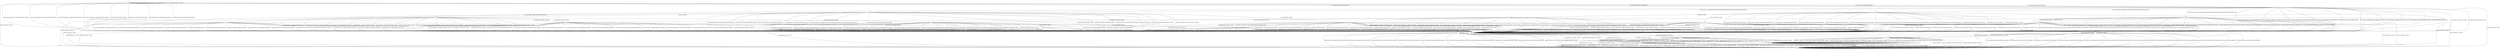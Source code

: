 digraph g {

	s0 [shape="circle" label="s0"];
	s1 [shape="circle" label="s1"];
	s2 [shape="circle" label="s2"];
	s3 [shape="circle" label="s3"];
	s4 [shape="circle" label="s4"];
	s5 [shape="circle" label="s5"];
	s6 [shape="circle" label="s6"];
	s7 [shape="circle" label="s7"];
	s8 [shape="circle" label="s8"];
	s9 [shape="circle" label="s9"];
	s10 [shape="circle" label="s10"];
	s11 [shape="circle" label="s11"];
	s12 [shape="circle" label="s12"];
	s13 [shape="circle" label="s13"];
	s14 [shape="circle" label="s14"];
	s15 [shape="circle" label="s15"];
	s16 [shape="circle" label="s16"];
	s17 [shape="circle" label="s17"];
	s18 [shape="circle" label="s18"];
	s19 [shape="circle" label="s19"];
	s20 [shape="circle" label="s20"];
	s21 [shape="circle" label="s21"];
	s22 [shape="circle" label="s22"];
	s23 [shape="circle" label="s23"];
	s0 -> s2 [label="ECDH_CLIENT_HELLO / HELLO_VERIFY_REQUEST"];
	s0 -> s4 [label="ECDH_CLIENT_KEY_EXCHANGE / Alert(FATAL,UNEXPECTED_MESSAGE)"];
	s0 -> s2 [label="DH_CLIENT_HELLO / HELLO_VERIFY_REQUEST"];
	s0 -> s4 [label="DH_CLIENT_KEY_EXCHANGE / Alert(FATAL,UNEXPECTED_MESSAGE)"];
	s0 -> s2 [label="PSK_CLIENT_HELLO / HELLO_VERIFY_REQUEST"];
	s0 -> s4 [label="PSK_CLIENT_KEY_EXCHANGE / Alert(FATAL,UNEXPECTED_MESSAGE)"];
	s0 -> s2 [label="RSA_CLIENT_HELLO / HELLO_VERIFY_REQUEST"];
	s0 -> s4 [label="RSA_CLIENT_KEY_EXCHANGE / Alert(FATAL,UNEXPECTED_MESSAGE)"];
	s0 -> s1 [label="CHANGE_CIPHER_SPEC / TIMEOUT"];
	s0 -> s4 [label="FINISHED / Alert(FATAL,INTERNAL_ERROR)"];
	s0 -> s0 [label="APPLICATION / Alert(FATAL,UNEXPECTED_MESSAGE)"];
	s0 -> s4 [label="CERTIFICATE / Alert(FATAL,UNEXPECTED_MESSAGE)"];
	s0 -> s4 [label="EMPTY_CERTIFICATE / Alert(FATAL,UNEXPECTED_MESSAGE)"];
	s0 -> s4 [label="CERTIFICATE_VERIFY / Alert(FATAL,UNEXPECTED_MESSAGE)"];
	s0 -> s0 [label="Alert(WARNING,CLOSE_NOTIFY) / TIMEOUT"];
	s0 -> s0 [label="Alert(FATAL,UNEXPECTED_MESSAGE) / TIMEOUT"];
	s1 -> s1 [label="ECDH_CLIENT_HELLO / TIMEOUT"];
	s1 -> s1 [label="ECDH_CLIENT_KEY_EXCHANGE / TIMEOUT"];
	s1 -> s1 [label="DH_CLIENT_HELLO / TIMEOUT"];
	s1 -> s1 [label="DH_CLIENT_KEY_EXCHANGE / TIMEOUT"];
	s1 -> s1 [label="PSK_CLIENT_HELLO / TIMEOUT"];
	s1 -> s1 [label="PSK_CLIENT_KEY_EXCHANGE / TIMEOUT"];
	s1 -> s1 [label="RSA_CLIENT_HELLO / TIMEOUT"];
	s1 -> s1 [label="RSA_CLIENT_KEY_EXCHANGE / TIMEOUT"];
	s1 -> s1 [label="CHANGE_CIPHER_SPEC / TIMEOUT"];
	s1 -> s1 [label="FINISHED / TIMEOUT"];
	s1 -> s1 [label="APPLICATION / TIMEOUT"];
	s1 -> s1 [label="CERTIFICATE / TIMEOUT"];
	s1 -> s1 [label="EMPTY_CERTIFICATE / TIMEOUT"];
	s1 -> s1 [label="CERTIFICATE_VERIFY / TIMEOUT"];
	s1 -> s1 [label="Alert(WARNING,CLOSE_NOTIFY) / TIMEOUT"];
	s1 -> s1 [label="Alert(FATAL,UNEXPECTED_MESSAGE) / TIMEOUT"];
	s2 -> s3 [label="ECDH_CLIENT_HELLO / SERVER_HELLO,CERTIFICATE,ECDHE_SERVER_KEY_EXCHANGE,CERTIFICATE_REQUEST,SERVER_HELLO_DONE"];
	s2 -> s4 [label="ECDH_CLIENT_KEY_EXCHANGE / Alert(FATAL,UNEXPECTED_MESSAGE)"];
	s2 -> s7 [label="DH_CLIENT_HELLO / SERVER_HELLO,CERTIFICATE,DHE_SERVER_KEY_EXCHANGE,CERTIFICATE_REQUEST,SERVER_HELLO_DONE"];
	s2 -> s4 [label="DH_CLIENT_KEY_EXCHANGE / Alert(FATAL,UNEXPECTED_MESSAGE)"];
	s2 -> s5 [label="PSK_CLIENT_HELLO / SERVER_HELLO,SERVER_HELLO_DONE"];
	s2 -> s4 [label="PSK_CLIENT_KEY_EXCHANGE / Alert(FATAL,UNEXPECTED_MESSAGE)"];
	s2 -> s14 [label="RSA_CLIENT_HELLO / SERVER_HELLO,CERTIFICATE,CERTIFICATE_REQUEST,SERVER_HELLO_DONE"];
	s2 -> s4 [label="RSA_CLIENT_KEY_EXCHANGE / Alert(FATAL,UNEXPECTED_MESSAGE)"];
	s2 -> s1 [label="CHANGE_CIPHER_SPEC / TIMEOUT"];
	s2 -> s4 [label="FINISHED / Alert(FATAL,INTERNAL_ERROR)"];
	s2 -> s4 [label="APPLICATION / Alert(FATAL,UNEXPECTED_MESSAGE)"];
	s2 -> s4 [label="CERTIFICATE / Alert(FATAL,UNEXPECTED_MESSAGE)"];
	s2 -> s4 [label="EMPTY_CERTIFICATE / Alert(FATAL,UNEXPECTED_MESSAGE)"];
	s2 -> s4 [label="CERTIFICATE_VERIFY / Alert(FATAL,UNEXPECTED_MESSAGE)"];
	s2 -> s4 [label="Alert(WARNING,CLOSE_NOTIFY) / TIMEOUT"];
	s2 -> s4 [label="Alert(FATAL,UNEXPECTED_MESSAGE) / TIMEOUT"];
	s3 -> s4 [label="ECDH_CLIENT_HELLO / Alert(FATAL,UNEXPECTED_MESSAGE)"];
	s3 -> s4 [label="ECDH_CLIENT_KEY_EXCHANGE / Alert(FATAL,UNEXPECTED_MESSAGE)"];
	s3 -> s4 [label="DH_CLIENT_HELLO / Alert(FATAL,UNEXPECTED_MESSAGE)"];
	s3 -> s4 [label="DH_CLIENT_KEY_EXCHANGE / Alert(FATAL,UNEXPECTED_MESSAGE)"];
	s3 -> s4 [label="PSK_CLIENT_HELLO / Alert(FATAL,UNEXPECTED_MESSAGE)"];
	s3 -> s4 [label="PSK_CLIENT_KEY_EXCHANGE / Alert(FATAL,UNEXPECTED_MESSAGE)"];
	s3 -> s4 [label="RSA_CLIENT_HELLO / Alert(FATAL,UNEXPECTED_MESSAGE)"];
	s3 -> s4 [label="RSA_CLIENT_KEY_EXCHANGE / Alert(FATAL,UNEXPECTED_MESSAGE)"];
	s3 -> s1 [label="CHANGE_CIPHER_SPEC / TIMEOUT"];
	s3 -> s4 [label="FINISHED / Alert(FATAL,INTERNAL_ERROR)"];
	s3 -> s4 [label="APPLICATION / Alert(FATAL,UNEXPECTED_MESSAGE)"];
	s3 -> s6 [label="CERTIFICATE / TIMEOUT"];
	s3 -> s6 [label="EMPTY_CERTIFICATE / TIMEOUT"];
	s3 -> s4 [label="CERTIFICATE_VERIFY / Alert(FATAL,UNEXPECTED_MESSAGE)"];
	s3 -> s4 [label="Alert(WARNING,CLOSE_NOTIFY) / TIMEOUT"];
	s3 -> s4 [label="Alert(FATAL,UNEXPECTED_MESSAGE) / TIMEOUT"];
	s4 -> s4 [label="ECDH_CLIENT_HELLO / TIMEOUT"];
	s4 -> s4 [label="ECDH_CLIENT_KEY_EXCHANGE / TIMEOUT"];
	s4 -> s4 [label="DH_CLIENT_HELLO / TIMEOUT"];
	s4 -> s4 [label="DH_CLIENT_KEY_EXCHANGE / TIMEOUT"];
	s4 -> s4 [label="PSK_CLIENT_HELLO / TIMEOUT"];
	s4 -> s4 [label="PSK_CLIENT_KEY_EXCHANGE / TIMEOUT"];
	s4 -> s4 [label="RSA_CLIENT_HELLO / TIMEOUT"];
	s4 -> s4 [label="RSA_CLIENT_KEY_EXCHANGE / TIMEOUT"];
	s4 -> s1 [label="CHANGE_CIPHER_SPEC / TIMEOUT"];
	s4 -> s4 [label="FINISHED / TIMEOUT"];
	s4 -> s4 [label="APPLICATION / Alert(FATAL,UNEXPECTED_MESSAGE)"];
	s4 -> s4 [label="CERTIFICATE / TIMEOUT"];
	s4 -> s4 [label="EMPTY_CERTIFICATE / TIMEOUT"];
	s4 -> s4 [label="CERTIFICATE_VERIFY / TIMEOUT"];
	s4 -> s4 [label="Alert(WARNING,CLOSE_NOTIFY) / TIMEOUT"];
	s4 -> s4 [label="Alert(FATAL,UNEXPECTED_MESSAGE) / TIMEOUT"];
	s5 -> s4 [label="ECDH_CLIENT_HELLO / Alert(FATAL,UNEXPECTED_MESSAGE)"];
	s5 -> s4 [label="ECDH_CLIENT_KEY_EXCHANGE / Alert(FATAL,DECODE_ERROR)"];
	s5 -> s4 [label="DH_CLIENT_HELLO / Alert(FATAL,UNEXPECTED_MESSAGE)"];
	s5 -> s4 [label="DH_CLIENT_KEY_EXCHANGE / Alert(FATAL,DECODE_ERROR)"];
	s5 -> s4 [label="PSK_CLIENT_HELLO / Alert(FATAL,UNEXPECTED_MESSAGE)"];
	s5 -> s8 [label="PSK_CLIENT_KEY_EXCHANGE / TIMEOUT"];
	s5 -> s4 [label="RSA_CLIENT_HELLO / Alert(FATAL,UNEXPECTED_MESSAGE)"];
	s5 -> s4 [label="RSA_CLIENT_KEY_EXCHANGE / Alert(FATAL,DECODE_ERROR)"];
	s5 -> s1 [label="CHANGE_CIPHER_SPEC / TIMEOUT"];
	s5 -> s4 [label="FINISHED / Alert(FATAL,INTERNAL_ERROR)"];
	s5 -> s4 [label="APPLICATION / Alert(FATAL,UNEXPECTED_MESSAGE)"];
	s5 -> s4 [label="CERTIFICATE / Alert(FATAL,UNEXPECTED_MESSAGE)"];
	s5 -> s4 [label="EMPTY_CERTIFICATE / Alert(FATAL,UNEXPECTED_MESSAGE)"];
	s5 -> s4 [label="CERTIFICATE_VERIFY / Alert(FATAL,UNEXPECTED_MESSAGE)"];
	s5 -> s4 [label="Alert(WARNING,CLOSE_NOTIFY) / TIMEOUT"];
	s5 -> s4 [label="Alert(FATAL,UNEXPECTED_MESSAGE) / TIMEOUT"];
	s6 -> s4 [label="ECDH_CLIENT_HELLO / Alert(FATAL,UNEXPECTED_MESSAGE)"];
	s6 -> s20 [label="ECDH_CLIENT_KEY_EXCHANGE / TIMEOUT"];
	s6 -> s4 [label="DH_CLIENT_HELLO / Alert(FATAL,UNEXPECTED_MESSAGE)"];
	s6 -> s4 [label="DH_CLIENT_KEY_EXCHANGE / Alert(FATAL,DECODE_ERROR)"];
	s6 -> s4 [label="PSK_CLIENT_HELLO / Alert(FATAL,UNEXPECTED_MESSAGE)"];
	s6 -> s4 [label="PSK_CLIENT_KEY_EXCHANGE / Alert(FATAL,DECODE_ERROR)"];
	s6 -> s4 [label="RSA_CLIENT_HELLO / Alert(FATAL,UNEXPECTED_MESSAGE)"];
	s6 -> s4 [label="RSA_CLIENT_KEY_EXCHANGE / Alert(FATAL,DECODE_ERROR)"];
	s6 -> s1 [label="CHANGE_CIPHER_SPEC / TIMEOUT"];
	s6 -> s4 [label="FINISHED / Alert(FATAL,INTERNAL_ERROR)"];
	s6 -> s4 [label="APPLICATION / Alert(FATAL,UNEXPECTED_MESSAGE)"];
	s6 -> s4 [label="CERTIFICATE / Alert(FATAL,UNEXPECTED_MESSAGE)"];
	s6 -> s4 [label="EMPTY_CERTIFICATE / Alert(FATAL,UNEXPECTED_MESSAGE)"];
	s6 -> s4 [label="CERTIFICATE_VERIFY / Alert(FATAL,UNEXPECTED_MESSAGE)"];
	s6 -> s4 [label="Alert(WARNING,CLOSE_NOTIFY) / TIMEOUT"];
	s6 -> s4 [label="Alert(FATAL,UNEXPECTED_MESSAGE) / TIMEOUT"];
	s7 -> s4 [label="ECDH_CLIENT_HELLO / Alert(FATAL,UNEXPECTED_MESSAGE)"];
	s7 -> s4 [label="ECDH_CLIENT_KEY_EXCHANGE / Alert(FATAL,UNEXPECTED_MESSAGE)"];
	s7 -> s4 [label="DH_CLIENT_HELLO / Alert(FATAL,UNEXPECTED_MESSAGE)"];
	s7 -> s4 [label="DH_CLIENT_KEY_EXCHANGE / Alert(FATAL,UNEXPECTED_MESSAGE)"];
	s7 -> s4 [label="PSK_CLIENT_HELLO / Alert(FATAL,UNEXPECTED_MESSAGE)"];
	s7 -> s4 [label="PSK_CLIENT_KEY_EXCHANGE / Alert(FATAL,UNEXPECTED_MESSAGE)"];
	s7 -> s4 [label="RSA_CLIENT_HELLO / Alert(FATAL,UNEXPECTED_MESSAGE)"];
	s7 -> s4 [label="RSA_CLIENT_KEY_EXCHANGE / Alert(FATAL,UNEXPECTED_MESSAGE)"];
	s7 -> s1 [label="CHANGE_CIPHER_SPEC / TIMEOUT"];
	s7 -> s4 [label="FINISHED / Alert(FATAL,INTERNAL_ERROR)"];
	s7 -> s4 [label="APPLICATION / Alert(FATAL,UNEXPECTED_MESSAGE)"];
	s7 -> s12 [label="CERTIFICATE / TIMEOUT"];
	s7 -> s9 [label="EMPTY_CERTIFICATE / TIMEOUT"];
	s7 -> s4 [label="CERTIFICATE_VERIFY / Alert(FATAL,UNEXPECTED_MESSAGE)"];
	s7 -> s4 [label="Alert(WARNING,CLOSE_NOTIFY) / TIMEOUT"];
	s7 -> s4 [label="Alert(FATAL,UNEXPECTED_MESSAGE) / TIMEOUT"];
	s8 -> s4 [label="ECDH_CLIENT_HELLO / Alert(FATAL,UNEXPECTED_MESSAGE)"];
	s8 -> s4 [label="ECDH_CLIENT_KEY_EXCHANGE / Alert(FATAL,UNEXPECTED_MESSAGE)"];
	s8 -> s4 [label="DH_CLIENT_HELLO / Alert(FATAL,UNEXPECTED_MESSAGE)"];
	s8 -> s4 [label="DH_CLIENT_KEY_EXCHANGE / Alert(FATAL,UNEXPECTED_MESSAGE)"];
	s8 -> s4 [label="PSK_CLIENT_HELLO / Alert(FATAL,UNEXPECTED_MESSAGE)"];
	s8 -> s4 [label="PSK_CLIENT_KEY_EXCHANGE / Alert(FATAL,UNEXPECTED_MESSAGE)"];
	s8 -> s4 [label="RSA_CLIENT_HELLO / Alert(FATAL,UNEXPECTED_MESSAGE)"];
	s8 -> s4 [label="RSA_CLIENT_KEY_EXCHANGE / Alert(FATAL,UNEXPECTED_MESSAGE)"];
	s8 -> s11 [label="CHANGE_CIPHER_SPEC / TIMEOUT"];
	s8 -> s4 [label="FINISHED / Alert(FATAL,UNEXPECTED_MESSAGE)"];
	s8 -> s4 [label="APPLICATION / Alert(FATAL,UNEXPECTED_MESSAGE)"];
	s8 -> s4 [label="CERTIFICATE / Alert(FATAL,UNEXPECTED_MESSAGE)"];
	s8 -> s4 [label="EMPTY_CERTIFICATE / Alert(FATAL,UNEXPECTED_MESSAGE)"];
	s8 -> s4 [label="CERTIFICATE_VERIFY / Alert(FATAL,UNEXPECTED_MESSAGE)"];
	s8 -> s4 [label="Alert(WARNING,CLOSE_NOTIFY) / TIMEOUT"];
	s8 -> s4 [label="Alert(FATAL,UNEXPECTED_MESSAGE) / TIMEOUT"];
	s9 -> s4 [label="ECDH_CLIENT_HELLO / Alert(FATAL,UNEXPECTED_MESSAGE)"];
	s9 -> s4 [label="ECDH_CLIENT_KEY_EXCHANGE / Alert(FATAL,DECODE_ERROR)"];
	s9 -> s4 [label="DH_CLIENT_HELLO / Alert(FATAL,UNEXPECTED_MESSAGE)"];
	s9 -> s20 [label="DH_CLIENT_KEY_EXCHANGE / TIMEOUT"];
	s9 -> s4 [label="PSK_CLIENT_HELLO / Alert(FATAL,UNEXPECTED_MESSAGE)"];
	s9 -> s10 [label="PSK_CLIENT_KEY_EXCHANGE / TIMEOUT"];
	s9 -> s4 [label="RSA_CLIENT_HELLO / Alert(FATAL,UNEXPECTED_MESSAGE)"];
	s9 -> s10 [label="RSA_CLIENT_KEY_EXCHANGE / TIMEOUT"];
	s9 -> s1 [label="CHANGE_CIPHER_SPEC / TIMEOUT"];
	s9 -> s4 [label="FINISHED / Alert(FATAL,INTERNAL_ERROR)"];
	s9 -> s4 [label="APPLICATION / Alert(FATAL,UNEXPECTED_MESSAGE)"];
	s9 -> s4 [label="CERTIFICATE / Alert(FATAL,UNEXPECTED_MESSAGE)"];
	s9 -> s4 [label="EMPTY_CERTIFICATE / Alert(FATAL,UNEXPECTED_MESSAGE)"];
	s9 -> s4 [label="CERTIFICATE_VERIFY / Alert(FATAL,UNEXPECTED_MESSAGE)"];
	s9 -> s4 [label="Alert(WARNING,CLOSE_NOTIFY) / TIMEOUT"];
	s9 -> s4 [label="Alert(FATAL,UNEXPECTED_MESSAGE) / TIMEOUT"];
	s10 -> s4 [label="ECDH_CLIENT_HELLO / Alert(FATAL,UNEXPECTED_MESSAGE)"];
	s10 -> s4 [label="ECDH_CLIENT_KEY_EXCHANGE / Alert(FATAL,UNEXPECTED_MESSAGE)"];
	s10 -> s4 [label="DH_CLIENT_HELLO / Alert(FATAL,UNEXPECTED_MESSAGE)"];
	s10 -> s4 [label="DH_CLIENT_KEY_EXCHANGE / Alert(FATAL,UNEXPECTED_MESSAGE)"];
	s10 -> s4 [label="PSK_CLIENT_HELLO / Alert(FATAL,UNEXPECTED_MESSAGE)"];
	s10 -> s4 [label="PSK_CLIENT_KEY_EXCHANGE / Alert(FATAL,UNEXPECTED_MESSAGE)"];
	s10 -> s4 [label="RSA_CLIENT_HELLO / Alert(FATAL,UNEXPECTED_MESSAGE)"];
	s10 -> s4 [label="RSA_CLIENT_KEY_EXCHANGE / Alert(FATAL,UNEXPECTED_MESSAGE)"];
	s10 -> s1 [label="CHANGE_CIPHER_SPEC / TIMEOUT"];
	s10 -> s4 [label="FINISHED / Alert(FATAL,UNEXPECTED_MESSAGE)"];
	s10 -> s4 [label="APPLICATION / Alert(FATAL,UNEXPECTED_MESSAGE)"];
	s10 -> s4 [label="CERTIFICATE / Alert(FATAL,UNEXPECTED_MESSAGE)"];
	s10 -> s4 [label="EMPTY_CERTIFICATE / Alert(FATAL,UNEXPECTED_MESSAGE)"];
	s10 -> s4 [label="CERTIFICATE_VERIFY / Alert(FATAL,UNEXPECTED_MESSAGE)"];
	s10 -> s4 [label="Alert(WARNING,CLOSE_NOTIFY) / TIMEOUT"];
	s10 -> s4 [label="Alert(FATAL,UNEXPECTED_MESSAGE) / TIMEOUT"];
	s11 -> s1 [label="ECDH_CLIENT_HELLO / Alert(FATAL,UNEXPECTED_MESSAGE)"];
	s11 -> s1 [label="ECDH_CLIENT_KEY_EXCHANGE / Alert(FATAL,UNEXPECTED_MESSAGE)"];
	s11 -> s1 [label="DH_CLIENT_HELLO / Alert(FATAL,UNEXPECTED_MESSAGE)"];
	s11 -> s1 [label="DH_CLIENT_KEY_EXCHANGE / Alert(FATAL,UNEXPECTED_MESSAGE)"];
	s11 -> s1 [label="PSK_CLIENT_HELLO / Alert(FATAL,UNEXPECTED_MESSAGE)"];
	s11 -> s1 [label="PSK_CLIENT_KEY_EXCHANGE / Alert(FATAL,UNEXPECTED_MESSAGE)"];
	s11 -> s1 [label="RSA_CLIENT_HELLO / Alert(FATAL,UNEXPECTED_MESSAGE)"];
	s11 -> s1 [label="RSA_CLIENT_KEY_EXCHANGE / Alert(FATAL,UNEXPECTED_MESSAGE)"];
	s11 -> s1 [label="CHANGE_CIPHER_SPEC / TIMEOUT"];
	s11 -> s18 [label="FINISHED / CHANGE_CIPHER_SPEC,FINISHED"];
	s11 -> s11 [label="APPLICATION / TIMEOUT"];
	s11 -> s1 [label="CERTIFICATE / Alert(FATAL,UNEXPECTED_MESSAGE)"];
	s11 -> s1 [label="EMPTY_CERTIFICATE / Alert(FATAL,UNEXPECTED_MESSAGE)"];
	s11 -> s1 [label="CERTIFICATE_VERIFY / Alert(FATAL,UNEXPECTED_MESSAGE)"];
	s11 -> s23 [label="Alert(WARNING,CLOSE_NOTIFY) / TIMEOUT"];
	s11 -> s23 [label="Alert(FATAL,UNEXPECTED_MESSAGE) / TIMEOUT"];
	s12 -> s4 [label="ECDH_CLIENT_HELLO / Alert(FATAL,UNEXPECTED_MESSAGE)"];
	s12 -> s4 [label="ECDH_CLIENT_KEY_EXCHANGE / Alert(FATAL,DECODE_ERROR)"];
	s12 -> s4 [label="DH_CLIENT_HELLO / Alert(FATAL,UNEXPECTED_MESSAGE)"];
	s12 -> s17 [label="DH_CLIENT_KEY_EXCHANGE / TIMEOUT"];
	s12 -> s4 [label="PSK_CLIENT_HELLO / Alert(FATAL,UNEXPECTED_MESSAGE)"];
	s12 -> s13 [label="PSK_CLIENT_KEY_EXCHANGE / TIMEOUT"];
	s12 -> s4 [label="RSA_CLIENT_HELLO / Alert(FATAL,UNEXPECTED_MESSAGE)"];
	s12 -> s13 [label="RSA_CLIENT_KEY_EXCHANGE / TIMEOUT"];
	s12 -> s1 [label="CHANGE_CIPHER_SPEC / TIMEOUT"];
	s12 -> s4 [label="FINISHED / Alert(FATAL,INTERNAL_ERROR)"];
	s12 -> s4 [label="APPLICATION / Alert(FATAL,UNEXPECTED_MESSAGE)"];
	s12 -> s4 [label="CERTIFICATE / Alert(FATAL,UNEXPECTED_MESSAGE)"];
	s12 -> s4 [label="EMPTY_CERTIFICATE / Alert(FATAL,UNEXPECTED_MESSAGE)"];
	s12 -> s4 [label="CERTIFICATE_VERIFY / Alert(FATAL,UNEXPECTED_MESSAGE)"];
	s12 -> s4 [label="Alert(WARNING,CLOSE_NOTIFY) / TIMEOUT"];
	s12 -> s4 [label="Alert(FATAL,UNEXPECTED_MESSAGE) / TIMEOUT"];
	s13 -> s4 [label="ECDH_CLIENT_HELLO / Alert(FATAL,UNEXPECTED_MESSAGE)"];
	s13 -> s4 [label="ECDH_CLIENT_KEY_EXCHANGE / Alert(FATAL,UNEXPECTED_MESSAGE)"];
	s13 -> s4 [label="DH_CLIENT_HELLO / Alert(FATAL,UNEXPECTED_MESSAGE)"];
	s13 -> s4 [label="DH_CLIENT_KEY_EXCHANGE / Alert(FATAL,UNEXPECTED_MESSAGE)"];
	s13 -> s4 [label="PSK_CLIENT_HELLO / Alert(FATAL,UNEXPECTED_MESSAGE)"];
	s13 -> s4 [label="PSK_CLIENT_KEY_EXCHANGE / Alert(FATAL,UNEXPECTED_MESSAGE)"];
	s13 -> s4 [label="RSA_CLIENT_HELLO / Alert(FATAL,UNEXPECTED_MESSAGE)"];
	s13 -> s4 [label="RSA_CLIENT_KEY_EXCHANGE / Alert(FATAL,UNEXPECTED_MESSAGE)"];
	s13 -> s1 [label="CHANGE_CIPHER_SPEC / TIMEOUT"];
	s13 -> s4 [label="FINISHED / Alert(FATAL,UNEXPECTED_MESSAGE)"];
	s13 -> s4 [label="APPLICATION / Alert(FATAL,UNEXPECTED_MESSAGE)"];
	s13 -> s4 [label="CERTIFICATE / Alert(FATAL,UNEXPECTED_MESSAGE)"];
	s13 -> s4 [label="EMPTY_CERTIFICATE / Alert(FATAL,UNEXPECTED_MESSAGE)"];
	s13 -> s10 [label="CERTIFICATE_VERIFY / TIMEOUT"];
	s13 -> s4 [label="Alert(WARNING,CLOSE_NOTIFY) / TIMEOUT"];
	s13 -> s4 [label="Alert(FATAL,UNEXPECTED_MESSAGE) / TIMEOUT"];
	s14 -> s4 [label="ECDH_CLIENT_HELLO / Alert(FATAL,UNEXPECTED_MESSAGE)"];
	s14 -> s4 [label="ECDH_CLIENT_KEY_EXCHANGE / Alert(FATAL,UNEXPECTED_MESSAGE)"];
	s14 -> s4 [label="DH_CLIENT_HELLO / Alert(FATAL,UNEXPECTED_MESSAGE)"];
	s14 -> s4 [label="DH_CLIENT_KEY_EXCHANGE / Alert(FATAL,UNEXPECTED_MESSAGE)"];
	s14 -> s4 [label="PSK_CLIENT_HELLO / Alert(FATAL,UNEXPECTED_MESSAGE)"];
	s14 -> s4 [label="PSK_CLIENT_KEY_EXCHANGE / Alert(FATAL,UNEXPECTED_MESSAGE)"];
	s14 -> s4 [label="RSA_CLIENT_HELLO / Alert(FATAL,UNEXPECTED_MESSAGE)"];
	s14 -> s4 [label="RSA_CLIENT_KEY_EXCHANGE / Alert(FATAL,UNEXPECTED_MESSAGE)"];
	s14 -> s1 [label="CHANGE_CIPHER_SPEC / TIMEOUT"];
	s14 -> s4 [label="FINISHED / Alert(FATAL,INTERNAL_ERROR)"];
	s14 -> s4 [label="APPLICATION / Alert(FATAL,UNEXPECTED_MESSAGE)"];
	s14 -> s15 [label="CERTIFICATE / TIMEOUT"];
	s14 -> s16 [label="EMPTY_CERTIFICATE / TIMEOUT"];
	s14 -> s4 [label="CERTIFICATE_VERIFY / Alert(FATAL,UNEXPECTED_MESSAGE)"];
	s14 -> s4 [label="Alert(WARNING,CLOSE_NOTIFY) / TIMEOUT"];
	s14 -> s4 [label="Alert(FATAL,UNEXPECTED_MESSAGE) / TIMEOUT"];
	s15 -> s4 [label="ECDH_CLIENT_HELLO / Alert(FATAL,UNEXPECTED_MESSAGE)"];
	s15 -> s4 [label="ECDH_CLIENT_KEY_EXCHANGE / Alert(FATAL,DECODE_ERROR)"];
	s15 -> s4 [label="DH_CLIENT_HELLO / Alert(FATAL,UNEXPECTED_MESSAGE)"];
	s15 -> s4 [label="DH_CLIENT_KEY_EXCHANGE / Alert(FATAL,DECRYPT_ERROR)"];
	s15 -> s4 [label="PSK_CLIENT_HELLO / Alert(FATAL,UNEXPECTED_MESSAGE)"];
	s15 -> s13 [label="PSK_CLIENT_KEY_EXCHANGE / TIMEOUT"];
	s15 -> s4 [label="RSA_CLIENT_HELLO / Alert(FATAL,UNEXPECTED_MESSAGE)"];
	s15 -> s17 [label="RSA_CLIENT_KEY_EXCHANGE / TIMEOUT"];
	s15 -> s1 [label="CHANGE_CIPHER_SPEC / TIMEOUT"];
	s15 -> s4 [label="FINISHED / Alert(FATAL,INTERNAL_ERROR)"];
	s15 -> s4 [label="APPLICATION / Alert(FATAL,UNEXPECTED_MESSAGE)"];
	s15 -> s4 [label="CERTIFICATE / Alert(FATAL,UNEXPECTED_MESSAGE)"];
	s15 -> s4 [label="EMPTY_CERTIFICATE / Alert(FATAL,UNEXPECTED_MESSAGE)"];
	s15 -> s4 [label="CERTIFICATE_VERIFY / Alert(FATAL,UNEXPECTED_MESSAGE)"];
	s15 -> s4 [label="Alert(WARNING,CLOSE_NOTIFY) / TIMEOUT"];
	s15 -> s4 [label="Alert(FATAL,UNEXPECTED_MESSAGE) / TIMEOUT"];
	s16 -> s4 [label="ECDH_CLIENT_HELLO / Alert(FATAL,UNEXPECTED_MESSAGE)"];
	s16 -> s4 [label="ECDH_CLIENT_KEY_EXCHANGE / Alert(FATAL,DECODE_ERROR)"];
	s16 -> s4 [label="DH_CLIENT_HELLO / Alert(FATAL,UNEXPECTED_MESSAGE)"];
	s16 -> s4 [label="DH_CLIENT_KEY_EXCHANGE / Alert(FATAL,DECRYPT_ERROR)"];
	s16 -> s4 [label="PSK_CLIENT_HELLO / Alert(FATAL,UNEXPECTED_MESSAGE)"];
	s16 -> s10 [label="PSK_CLIENT_KEY_EXCHANGE / TIMEOUT"];
	s16 -> s4 [label="RSA_CLIENT_HELLO / Alert(FATAL,UNEXPECTED_MESSAGE)"];
	s16 -> s8 [label="RSA_CLIENT_KEY_EXCHANGE / TIMEOUT"];
	s16 -> s1 [label="CHANGE_CIPHER_SPEC / TIMEOUT"];
	s16 -> s4 [label="FINISHED / Alert(FATAL,INTERNAL_ERROR)"];
	s16 -> s4 [label="APPLICATION / Alert(FATAL,UNEXPECTED_MESSAGE)"];
	s16 -> s4 [label="CERTIFICATE / Alert(FATAL,UNEXPECTED_MESSAGE)"];
	s16 -> s4 [label="EMPTY_CERTIFICATE / Alert(FATAL,UNEXPECTED_MESSAGE)"];
	s16 -> s4 [label="CERTIFICATE_VERIFY / Alert(FATAL,UNEXPECTED_MESSAGE)"];
	s16 -> s4 [label="Alert(WARNING,CLOSE_NOTIFY) / TIMEOUT"];
	s16 -> s4 [label="Alert(FATAL,UNEXPECTED_MESSAGE) / TIMEOUT"];
	s17 -> s4 [label="ECDH_CLIENT_HELLO / Alert(FATAL,UNEXPECTED_MESSAGE)"];
	s17 -> s4 [label="ECDH_CLIENT_KEY_EXCHANGE / Alert(FATAL,UNEXPECTED_MESSAGE)"];
	s17 -> s4 [label="DH_CLIENT_HELLO / Alert(FATAL,UNEXPECTED_MESSAGE)"];
	s17 -> s4 [label="DH_CLIENT_KEY_EXCHANGE / Alert(FATAL,UNEXPECTED_MESSAGE)"];
	s17 -> s4 [label="PSK_CLIENT_HELLO / Alert(FATAL,UNEXPECTED_MESSAGE)"];
	s17 -> s4 [label="PSK_CLIENT_KEY_EXCHANGE / Alert(FATAL,UNEXPECTED_MESSAGE)"];
	s17 -> s4 [label="RSA_CLIENT_HELLO / Alert(FATAL,UNEXPECTED_MESSAGE)"];
	s17 -> s4 [label="RSA_CLIENT_KEY_EXCHANGE / Alert(FATAL,UNEXPECTED_MESSAGE)"];
	s17 -> s1 [label="CHANGE_CIPHER_SPEC / TIMEOUT"];
	s17 -> s4 [label="FINISHED / Alert(FATAL,UNEXPECTED_MESSAGE)"];
	s17 -> s4 [label="APPLICATION / Alert(FATAL,UNEXPECTED_MESSAGE)"];
	s17 -> s4 [label="CERTIFICATE / Alert(FATAL,UNEXPECTED_MESSAGE)"];
	s17 -> s4 [label="EMPTY_CERTIFICATE / Alert(FATAL,UNEXPECTED_MESSAGE)"];
	s17 -> s8 [label="CERTIFICATE_VERIFY / TIMEOUT"];
	s17 -> s4 [label="Alert(WARNING,CLOSE_NOTIFY) / TIMEOUT"];
	s17 -> s4 [label="Alert(FATAL,UNEXPECTED_MESSAGE) / TIMEOUT"];
	s18 -> s19 [label="ECDH_CLIENT_HELLO / TIMEOUT"];
	s18 -> s19 [label="ECDH_CLIENT_KEY_EXCHANGE / TIMEOUT"];
	s18 -> s19 [label="DH_CLIENT_HELLO / TIMEOUT"];
	s18 -> s19 [label="DH_CLIENT_KEY_EXCHANGE / TIMEOUT"];
	s18 -> s19 [label="PSK_CLIENT_HELLO / TIMEOUT"];
	s18 -> s19 [label="PSK_CLIENT_KEY_EXCHANGE / TIMEOUT"];
	s18 -> s19 [label="RSA_CLIENT_HELLO / TIMEOUT"];
	s18 -> s19 [label="RSA_CLIENT_KEY_EXCHANGE / TIMEOUT"];
	s18 -> s1 [label="CHANGE_CIPHER_SPEC / TIMEOUT"];
	s18 -> s18 [label="FINISHED / CHANGE_CIPHER_SPEC,FINISHED"];
	s18 -> s18 [label="APPLICATION / TIMEOUT"];
	s18 -> s19 [label="CERTIFICATE / TIMEOUT"];
	s18 -> s19 [label="EMPTY_CERTIFICATE / TIMEOUT"];
	s18 -> s19 [label="CERTIFICATE_VERIFY / TIMEOUT"];
	s18 -> s1 [label="Alert(WARNING,CLOSE_NOTIFY) / TIMEOUT"];
	s18 -> s1 [label="Alert(FATAL,UNEXPECTED_MESSAGE) / TIMEOUT"];
	s19 -> s19 [label="ECDH_CLIENT_HELLO / TIMEOUT"];
	s19 -> s19 [label="ECDH_CLIENT_KEY_EXCHANGE / TIMEOUT"];
	s19 -> s19 [label="DH_CLIENT_HELLO / TIMEOUT"];
	s19 -> s19 [label="DH_CLIENT_KEY_EXCHANGE / TIMEOUT"];
	s19 -> s19 [label="PSK_CLIENT_HELLO / TIMEOUT"];
	s19 -> s19 [label="PSK_CLIENT_KEY_EXCHANGE / TIMEOUT"];
	s19 -> s19 [label="RSA_CLIENT_HELLO / TIMEOUT"];
	s19 -> s19 [label="RSA_CLIENT_KEY_EXCHANGE / TIMEOUT"];
	s19 -> s1 [label="CHANGE_CIPHER_SPEC / TIMEOUT"];
	s19 -> s19 [label="FINISHED / TIMEOUT"];
	s19 -> s1 [label="APPLICATION / Alert(FATAL,UNEXPECTED_MESSAGE)"];
	s19 -> s19 [label="CERTIFICATE / TIMEOUT"];
	s19 -> s19 [label="EMPTY_CERTIFICATE / TIMEOUT"];
	s19 -> s19 [label="CERTIFICATE_VERIFY / TIMEOUT"];
	s19 -> s1 [label="Alert(WARNING,CLOSE_NOTIFY) / TIMEOUT"];
	s19 -> s1 [label="Alert(FATAL,UNEXPECTED_MESSAGE) / TIMEOUT"];
	s20 -> s4 [label="ECDH_CLIENT_HELLO / Alert(FATAL,UNEXPECTED_MESSAGE)"];
	s20 -> s4 [label="ECDH_CLIENT_KEY_EXCHANGE / Alert(FATAL,UNEXPECTED_MESSAGE)"];
	s20 -> s4 [label="DH_CLIENT_HELLO / Alert(FATAL,UNEXPECTED_MESSAGE)"];
	s20 -> s4 [label="DH_CLIENT_KEY_EXCHANGE / Alert(FATAL,UNEXPECTED_MESSAGE)"];
	s20 -> s4 [label="PSK_CLIENT_HELLO / Alert(FATAL,UNEXPECTED_MESSAGE)"];
	s20 -> s4 [label="PSK_CLIENT_KEY_EXCHANGE / Alert(FATAL,UNEXPECTED_MESSAGE)"];
	s20 -> s4 [label="RSA_CLIENT_HELLO / Alert(FATAL,UNEXPECTED_MESSAGE)"];
	s20 -> s4 [label="RSA_CLIENT_KEY_EXCHANGE / Alert(FATAL,UNEXPECTED_MESSAGE)"];
	s20 -> s21 [label="CHANGE_CIPHER_SPEC / TIMEOUT"];
	s20 -> s4 [label="FINISHED / Alert(FATAL,UNEXPECTED_MESSAGE)"];
	s20 -> s4 [label="APPLICATION / Alert(FATAL,UNEXPECTED_MESSAGE)"];
	s20 -> s4 [label="CERTIFICATE / Alert(FATAL,UNEXPECTED_MESSAGE)"];
	s20 -> s4 [label="EMPTY_CERTIFICATE / Alert(FATAL,UNEXPECTED_MESSAGE)"];
	s20 -> s4 [label="CERTIFICATE_VERIFY / Alert(FATAL,UNEXPECTED_MESSAGE)"];
	s20 -> s4 [label="Alert(WARNING,CLOSE_NOTIFY) / TIMEOUT"];
	s20 -> s4 [label="Alert(FATAL,UNEXPECTED_MESSAGE) / TIMEOUT"];
	s21 -> s1 [label="ECDH_CLIENT_HELLO / Alert(FATAL,UNEXPECTED_MESSAGE)"];
	s21 -> s1 [label="ECDH_CLIENT_KEY_EXCHANGE / Alert(FATAL,UNEXPECTED_MESSAGE)"];
	s21 -> s1 [label="DH_CLIENT_HELLO / Alert(FATAL,UNEXPECTED_MESSAGE)"];
	s21 -> s1 [label="DH_CLIENT_KEY_EXCHANGE / Alert(FATAL,UNEXPECTED_MESSAGE)"];
	s21 -> s1 [label="PSK_CLIENT_HELLO / Alert(FATAL,UNEXPECTED_MESSAGE)"];
	s21 -> s1 [label="PSK_CLIENT_KEY_EXCHANGE / Alert(FATAL,UNEXPECTED_MESSAGE)"];
	s21 -> s1 [label="RSA_CLIENT_HELLO / Alert(FATAL,UNEXPECTED_MESSAGE)"];
	s21 -> s1 [label="RSA_CLIENT_KEY_EXCHANGE / Alert(FATAL,UNEXPECTED_MESSAGE)"];
	s21 -> s1 [label="CHANGE_CIPHER_SPEC / TIMEOUT"];
	s21 -> s22 [label="FINISHED / CHANGE_CIPHER_SPEC,FINISHED"];
	s21 -> s21 [label="APPLICATION / TIMEOUT"];
	s21 -> s1 [label="CERTIFICATE / Alert(FATAL,UNEXPECTED_MESSAGE)"];
	s21 -> s1 [label="EMPTY_CERTIFICATE / Alert(FATAL,UNEXPECTED_MESSAGE)"];
	s21 -> s1 [label="CERTIFICATE_VERIFY / Alert(FATAL,UNEXPECTED_MESSAGE)"];
	s21 -> s23 [label="Alert(WARNING,CLOSE_NOTIFY) / TIMEOUT"];
	s21 -> s23 [label="Alert(FATAL,UNEXPECTED_MESSAGE) / TIMEOUT"];
	s22 -> s19 [label="ECDH_CLIENT_HELLO / TIMEOUT"];
	s22 -> s19 [label="ECDH_CLIENT_KEY_EXCHANGE / TIMEOUT"];
	s22 -> s19 [label="DH_CLIENT_HELLO / TIMEOUT"];
	s22 -> s19 [label="DH_CLIENT_KEY_EXCHANGE / TIMEOUT"];
	s22 -> s19 [label="PSK_CLIENT_HELLO / TIMEOUT"];
	s22 -> s19 [label="PSK_CLIENT_KEY_EXCHANGE / TIMEOUT"];
	s22 -> s19 [label="RSA_CLIENT_HELLO / TIMEOUT"];
	s22 -> s19 [label="RSA_CLIENT_KEY_EXCHANGE / TIMEOUT"];
	s22 -> s1 [label="CHANGE_CIPHER_SPEC / TIMEOUT"];
	s22 -> s22 [label="FINISHED / CHANGE_CIPHER_SPEC,UNKNOWN_MESSAGE"];
	s22 -> s22 [label="APPLICATION / TIMEOUT"];
	s22 -> s19 [label="CERTIFICATE / TIMEOUT"];
	s22 -> s19 [label="EMPTY_CERTIFICATE / TIMEOUT"];
	s22 -> s19 [label="CERTIFICATE_VERIFY / TIMEOUT"];
	s22 -> s1 [label="Alert(WARNING,CLOSE_NOTIFY) / TIMEOUT"];
	s22 -> s1 [label="Alert(FATAL,UNEXPECTED_MESSAGE) / TIMEOUT"];
	s23 -> s1 [label="ECDH_CLIENT_HELLO / Alert(FATAL,UNEXPECTED_MESSAGE)"];
	s23 -> s1 [label="ECDH_CLIENT_KEY_EXCHANGE / Alert(FATAL,UNEXPECTED_MESSAGE)"];
	s23 -> s1 [label="DH_CLIENT_HELLO / Alert(FATAL,UNEXPECTED_MESSAGE)"];
	s23 -> s1 [label="DH_CLIENT_KEY_EXCHANGE / Alert(FATAL,UNEXPECTED_MESSAGE)"];
	s23 -> s1 [label="PSK_CLIENT_HELLO / Alert(FATAL,UNEXPECTED_MESSAGE)"];
	s23 -> s1 [label="PSK_CLIENT_KEY_EXCHANGE / Alert(FATAL,UNEXPECTED_MESSAGE)"];
	s23 -> s1 [label="RSA_CLIENT_HELLO / Alert(FATAL,UNEXPECTED_MESSAGE)"];
	s23 -> s1 [label="RSA_CLIENT_KEY_EXCHANGE / Alert(FATAL,UNEXPECTED_MESSAGE)"];
	s23 -> s1 [label="CHANGE_CIPHER_SPEC / TIMEOUT"];
	s23 -> s1 [label="FINISHED / CHANGE_CIPHER_SPEC,FINISHED"];
	s23 -> s23 [label="APPLICATION / TIMEOUT"];
	s23 -> s1 [label="CERTIFICATE / Alert(FATAL,UNEXPECTED_MESSAGE)"];
	s23 -> s1 [label="EMPTY_CERTIFICATE / Alert(FATAL,UNEXPECTED_MESSAGE)"];
	s23 -> s1 [label="CERTIFICATE_VERIFY / Alert(FATAL,UNEXPECTED_MESSAGE)"];
	s23 -> s23 [label="Alert(WARNING,CLOSE_NOTIFY) / TIMEOUT"];
	s23 -> s23 [label="Alert(FATAL,UNEXPECTED_MESSAGE) / TIMEOUT"];

__start0 [label="" shape="none" width="0" height="0"];
__start0 -> s0;

}
